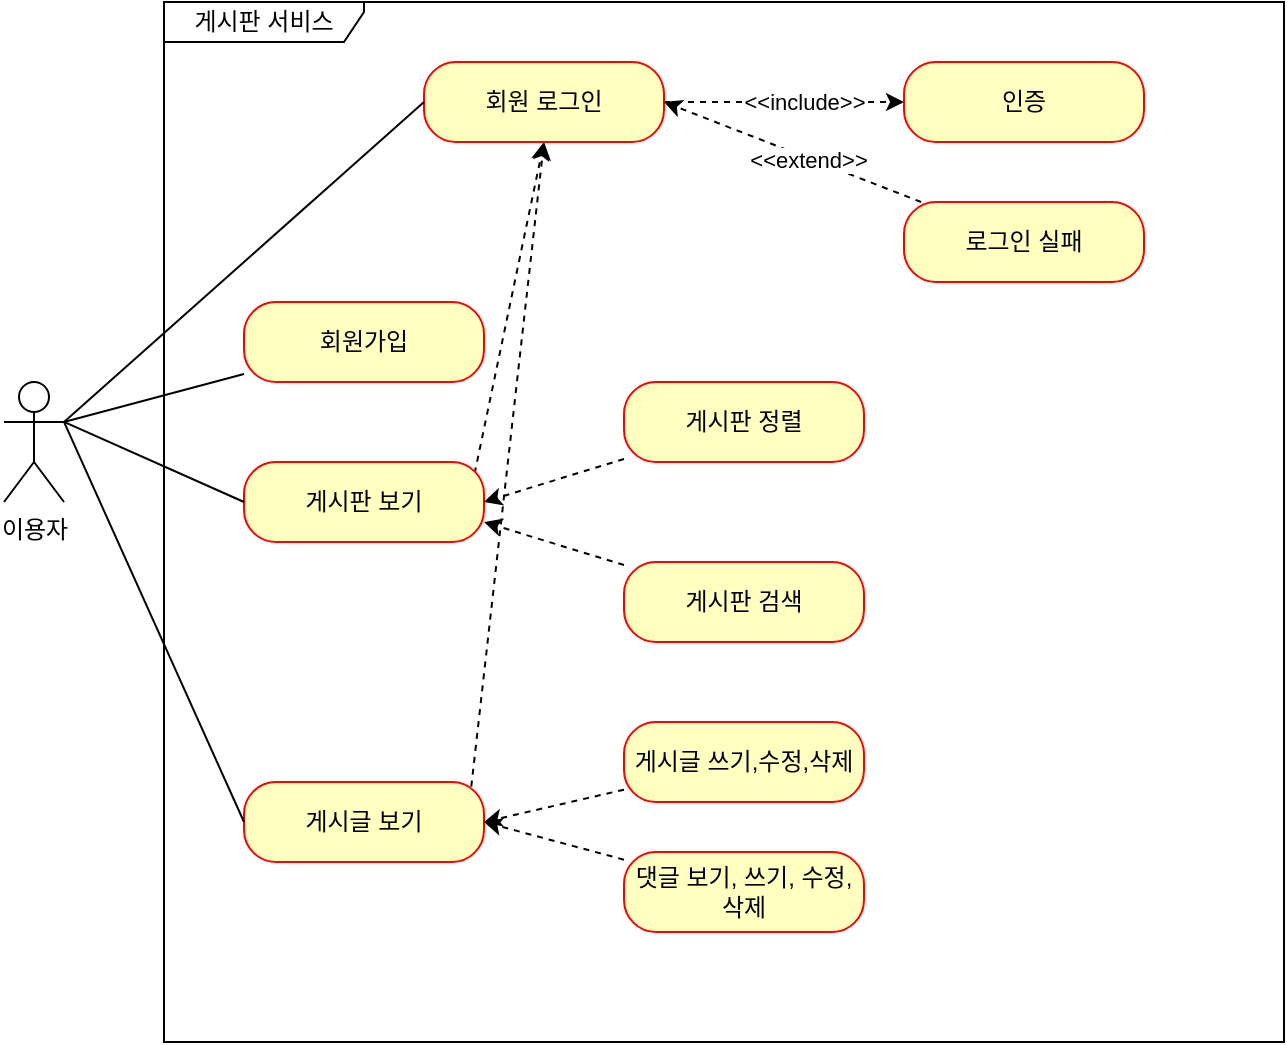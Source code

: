 <mxfile version="22.0.0" type="github">
  <diagram name="페이지-1" id="rc60Dlm98mjPJ1KIME4D">
    <mxGraphModel dx="1188" dy="661" grid="1" gridSize="10" guides="1" tooltips="1" connect="1" arrows="1" fold="1" page="1" pageScale="1" pageWidth="827" pageHeight="1169" math="0" shadow="0">
      <root>
        <mxCell id="0" />
        <mxCell id="1" parent="0" />
        <mxCell id="GB_iqFDCNRAorK9fjn7n-1" value="이용자&lt;br&gt;" style="shape=umlActor;verticalLabelPosition=bottom;verticalAlign=top;html=1;outlineConnect=0;" vertex="1" parent="1">
          <mxGeometry x="50" y="290" width="30" height="60" as="geometry" />
        </mxCell>
        <mxCell id="GB_iqFDCNRAorK9fjn7n-2" value="게시판 서비스" style="shape=umlFrame;whiteSpace=wrap;html=1;pointerEvents=0;width=100;height=20;" vertex="1" parent="1">
          <mxGeometry x="130" y="100" width="560" height="520" as="geometry" />
        </mxCell>
        <mxCell id="GB_iqFDCNRAorK9fjn7n-3" value="회원가입" style="rounded=1;whiteSpace=wrap;html=1;arcSize=40;fontColor=#000000;fillColor=#ffffc0;strokeColor=#ff0000;" vertex="1" parent="1">
          <mxGeometry x="170" y="250" width="120" height="40" as="geometry" />
        </mxCell>
        <mxCell id="GB_iqFDCNRAorK9fjn7n-24" style="rounded=0;orthogonalLoop=1;jettySize=auto;html=1;entryX=0.5;entryY=1;entryDx=0;entryDy=0;dashed=1;exitX=0.961;exitY=0.142;exitDx=0;exitDy=0;exitPerimeter=0;" edge="1" parent="1" source="GB_iqFDCNRAorK9fjn7n-5" target="GB_iqFDCNRAorK9fjn7n-7">
          <mxGeometry relative="1" as="geometry" />
        </mxCell>
        <mxCell id="GB_iqFDCNRAorK9fjn7n-5" value="게시판 보기" style="rounded=1;whiteSpace=wrap;html=1;arcSize=40;fontColor=#000000;fillColor=#ffffc0;strokeColor=#ff0000;" vertex="1" parent="1">
          <mxGeometry x="170" y="330" width="120" height="40" as="geometry" />
        </mxCell>
        <mxCell id="GB_iqFDCNRAorK9fjn7n-25" style="rounded=0;orthogonalLoop=1;jettySize=auto;html=1;entryX=0.5;entryY=1;entryDx=0;entryDy=0;dashed=1;exitX=0.947;exitY=0.058;exitDx=0;exitDy=0;exitPerimeter=0;" edge="1" parent="1" source="GB_iqFDCNRAorK9fjn7n-6" target="GB_iqFDCNRAorK9fjn7n-7">
          <mxGeometry relative="1" as="geometry" />
        </mxCell>
        <mxCell id="GB_iqFDCNRAorK9fjn7n-6" value="게시글 보기" style="rounded=1;whiteSpace=wrap;html=1;arcSize=40;fontColor=#000000;fillColor=#ffffc0;strokeColor=#ff0000;" vertex="1" parent="1">
          <mxGeometry x="170" y="490" width="120" height="40" as="geometry" />
        </mxCell>
        <mxCell id="GB_iqFDCNRAorK9fjn7n-19" style="rounded=0;orthogonalLoop=1;jettySize=auto;html=1;endArrow=classic;endFill=1;dashed=1;" edge="1" parent="1" source="GB_iqFDCNRAorK9fjn7n-7" target="GB_iqFDCNRAorK9fjn7n-8">
          <mxGeometry relative="1" as="geometry" />
        </mxCell>
        <mxCell id="GB_iqFDCNRAorK9fjn7n-21" value="&amp;lt;&amp;lt;include&amp;gt;&amp;gt;" style="edgeLabel;html=1;align=center;verticalAlign=middle;resizable=0;points=[];" vertex="1" connectable="0" parent="GB_iqFDCNRAorK9fjn7n-19">
          <mxGeometry x="-0.05" y="1" relative="1" as="geometry">
            <mxPoint x="13" y="1" as="offset" />
          </mxGeometry>
        </mxCell>
        <mxCell id="GB_iqFDCNRAorK9fjn7n-7" value="회원 로그인" style="rounded=1;whiteSpace=wrap;html=1;arcSize=40;fontColor=#000000;fillColor=#ffffc0;strokeColor=#ff0000;" vertex="1" parent="1">
          <mxGeometry x="260" y="130" width="120" height="40" as="geometry" />
        </mxCell>
        <mxCell id="GB_iqFDCNRAorK9fjn7n-8" value="인증" style="rounded=1;whiteSpace=wrap;html=1;arcSize=40;fontColor=#000000;fillColor=#ffffc0;strokeColor=#ff0000;" vertex="1" parent="1">
          <mxGeometry x="500" y="130" width="120" height="40" as="geometry" />
        </mxCell>
        <mxCell id="GB_iqFDCNRAorK9fjn7n-20" style="rounded=0;orthogonalLoop=1;jettySize=auto;html=1;entryX=1;entryY=0.5;entryDx=0;entryDy=0;endArrow=classic;endFill=1;dashed=1;" edge="1" parent="1" source="GB_iqFDCNRAorK9fjn7n-9" target="GB_iqFDCNRAorK9fjn7n-7">
          <mxGeometry relative="1" as="geometry" />
        </mxCell>
        <mxCell id="GB_iqFDCNRAorK9fjn7n-22" value="&amp;lt;&amp;lt;extend&amp;gt;&amp;gt;" style="edgeLabel;html=1;align=center;verticalAlign=middle;resizable=0;points=[];" vertex="1" connectable="0" parent="GB_iqFDCNRAorK9fjn7n-20">
          <mxGeometry x="-0.11" relative="1" as="geometry">
            <mxPoint y="1" as="offset" />
          </mxGeometry>
        </mxCell>
        <mxCell id="GB_iqFDCNRAorK9fjn7n-9" value="로그인 실패" style="rounded=1;whiteSpace=wrap;html=1;arcSize=40;fontColor=#000000;fillColor=#ffffc0;strokeColor=#ff0000;" vertex="1" parent="1">
          <mxGeometry x="500" y="200" width="120" height="40" as="geometry" />
        </mxCell>
        <mxCell id="GB_iqFDCNRAorK9fjn7n-28" style="rounded=0;orthogonalLoop=1;jettySize=auto;html=1;entryX=1;entryY=0.5;entryDx=0;entryDy=0;dashed=1;" edge="1" parent="1" source="GB_iqFDCNRAorK9fjn7n-10" target="GB_iqFDCNRAorK9fjn7n-5">
          <mxGeometry relative="1" as="geometry" />
        </mxCell>
        <mxCell id="GB_iqFDCNRAorK9fjn7n-10" value="게시판 정렬" style="rounded=1;whiteSpace=wrap;html=1;arcSize=40;fontColor=#000000;fillColor=#ffffc0;strokeColor=#ff0000;" vertex="1" parent="1">
          <mxGeometry x="360" y="290" width="120" height="40" as="geometry" />
        </mxCell>
        <mxCell id="GB_iqFDCNRAorK9fjn7n-29" style="rounded=0;orthogonalLoop=1;jettySize=auto;html=1;entryX=1;entryY=0.75;entryDx=0;entryDy=0;dashed=1;" edge="1" parent="1" source="GB_iqFDCNRAorK9fjn7n-11" target="GB_iqFDCNRAorK9fjn7n-5">
          <mxGeometry relative="1" as="geometry" />
        </mxCell>
        <mxCell id="GB_iqFDCNRAorK9fjn7n-11" value="게시판 검색" style="rounded=1;whiteSpace=wrap;html=1;arcSize=40;fontColor=#000000;fillColor=#ffffc0;strokeColor=#ff0000;" vertex="1" parent="1">
          <mxGeometry x="360" y="380" width="120" height="40" as="geometry" />
        </mxCell>
        <mxCell id="GB_iqFDCNRAorK9fjn7n-30" style="rounded=0;orthogonalLoop=1;jettySize=auto;html=1;entryX=1;entryY=0.5;entryDx=0;entryDy=0;dashed=1;" edge="1" parent="1" source="GB_iqFDCNRAorK9fjn7n-12" target="GB_iqFDCNRAorK9fjn7n-6">
          <mxGeometry relative="1" as="geometry" />
        </mxCell>
        <mxCell id="GB_iqFDCNRAorK9fjn7n-12" value="게시글 쓰기,수정,삭제" style="rounded=1;whiteSpace=wrap;html=1;arcSize=40;fontColor=#000000;fillColor=#ffffc0;strokeColor=#ff0000;" vertex="1" parent="1">
          <mxGeometry x="360" y="460" width="120" height="40" as="geometry" />
        </mxCell>
        <mxCell id="GB_iqFDCNRAorK9fjn7n-31" style="rounded=0;orthogonalLoop=1;jettySize=auto;html=1;entryX=1;entryY=0.5;entryDx=0;entryDy=0;dashed=1;" edge="1" parent="1" source="GB_iqFDCNRAorK9fjn7n-13" target="GB_iqFDCNRAorK9fjn7n-6">
          <mxGeometry relative="1" as="geometry" />
        </mxCell>
        <mxCell id="GB_iqFDCNRAorK9fjn7n-13" value="댓글 보기, 쓰기, 수정, 삭제" style="rounded=1;whiteSpace=wrap;html=1;arcSize=40;fontColor=#000000;fillColor=#ffffc0;strokeColor=#ff0000;" vertex="1" parent="1">
          <mxGeometry x="360" y="525" width="120" height="40" as="geometry" />
        </mxCell>
        <mxCell id="GB_iqFDCNRAorK9fjn7n-14" style="rounded=0;orthogonalLoop=1;jettySize=auto;html=1;entryX=1;entryY=0.333;entryDx=0;entryDy=0;entryPerimeter=0;endArrow=none;endFill=0;" edge="1" parent="1" source="GB_iqFDCNRAorK9fjn7n-3" target="GB_iqFDCNRAorK9fjn7n-1">
          <mxGeometry relative="1" as="geometry" />
        </mxCell>
        <mxCell id="GB_iqFDCNRAorK9fjn7n-15" style="rounded=0;orthogonalLoop=1;jettySize=auto;html=1;entryX=1;entryY=0.333;entryDx=0;entryDy=0;entryPerimeter=0;endArrow=none;endFill=0;exitX=0;exitY=0.5;exitDx=0;exitDy=0;" edge="1" parent="1" source="GB_iqFDCNRAorK9fjn7n-7" target="GB_iqFDCNRAorK9fjn7n-1">
          <mxGeometry relative="1" as="geometry" />
        </mxCell>
        <mxCell id="GB_iqFDCNRAorK9fjn7n-16" style="rounded=0;orthogonalLoop=1;jettySize=auto;html=1;entryX=1;entryY=0.333;entryDx=0;entryDy=0;entryPerimeter=0;endArrow=none;endFill=0;exitX=0;exitY=0.5;exitDx=0;exitDy=0;" edge="1" parent="1" source="GB_iqFDCNRAorK9fjn7n-5" target="GB_iqFDCNRAorK9fjn7n-1">
          <mxGeometry relative="1" as="geometry">
            <mxPoint x="180" y="296" as="sourcePoint" />
            <mxPoint x="90" y="320" as="targetPoint" />
          </mxGeometry>
        </mxCell>
        <mxCell id="GB_iqFDCNRAorK9fjn7n-17" style="rounded=0;orthogonalLoop=1;jettySize=auto;html=1;entryX=1;entryY=0.333;entryDx=0;entryDy=0;entryPerimeter=0;endArrow=none;endFill=0;exitX=0;exitY=0.5;exitDx=0;exitDy=0;" edge="1" parent="1" source="GB_iqFDCNRAorK9fjn7n-6" target="GB_iqFDCNRAorK9fjn7n-1">
          <mxGeometry relative="1" as="geometry">
            <mxPoint x="190" y="306" as="sourcePoint" />
            <mxPoint x="100" y="330" as="targetPoint" />
          </mxGeometry>
        </mxCell>
      </root>
    </mxGraphModel>
  </diagram>
</mxfile>
